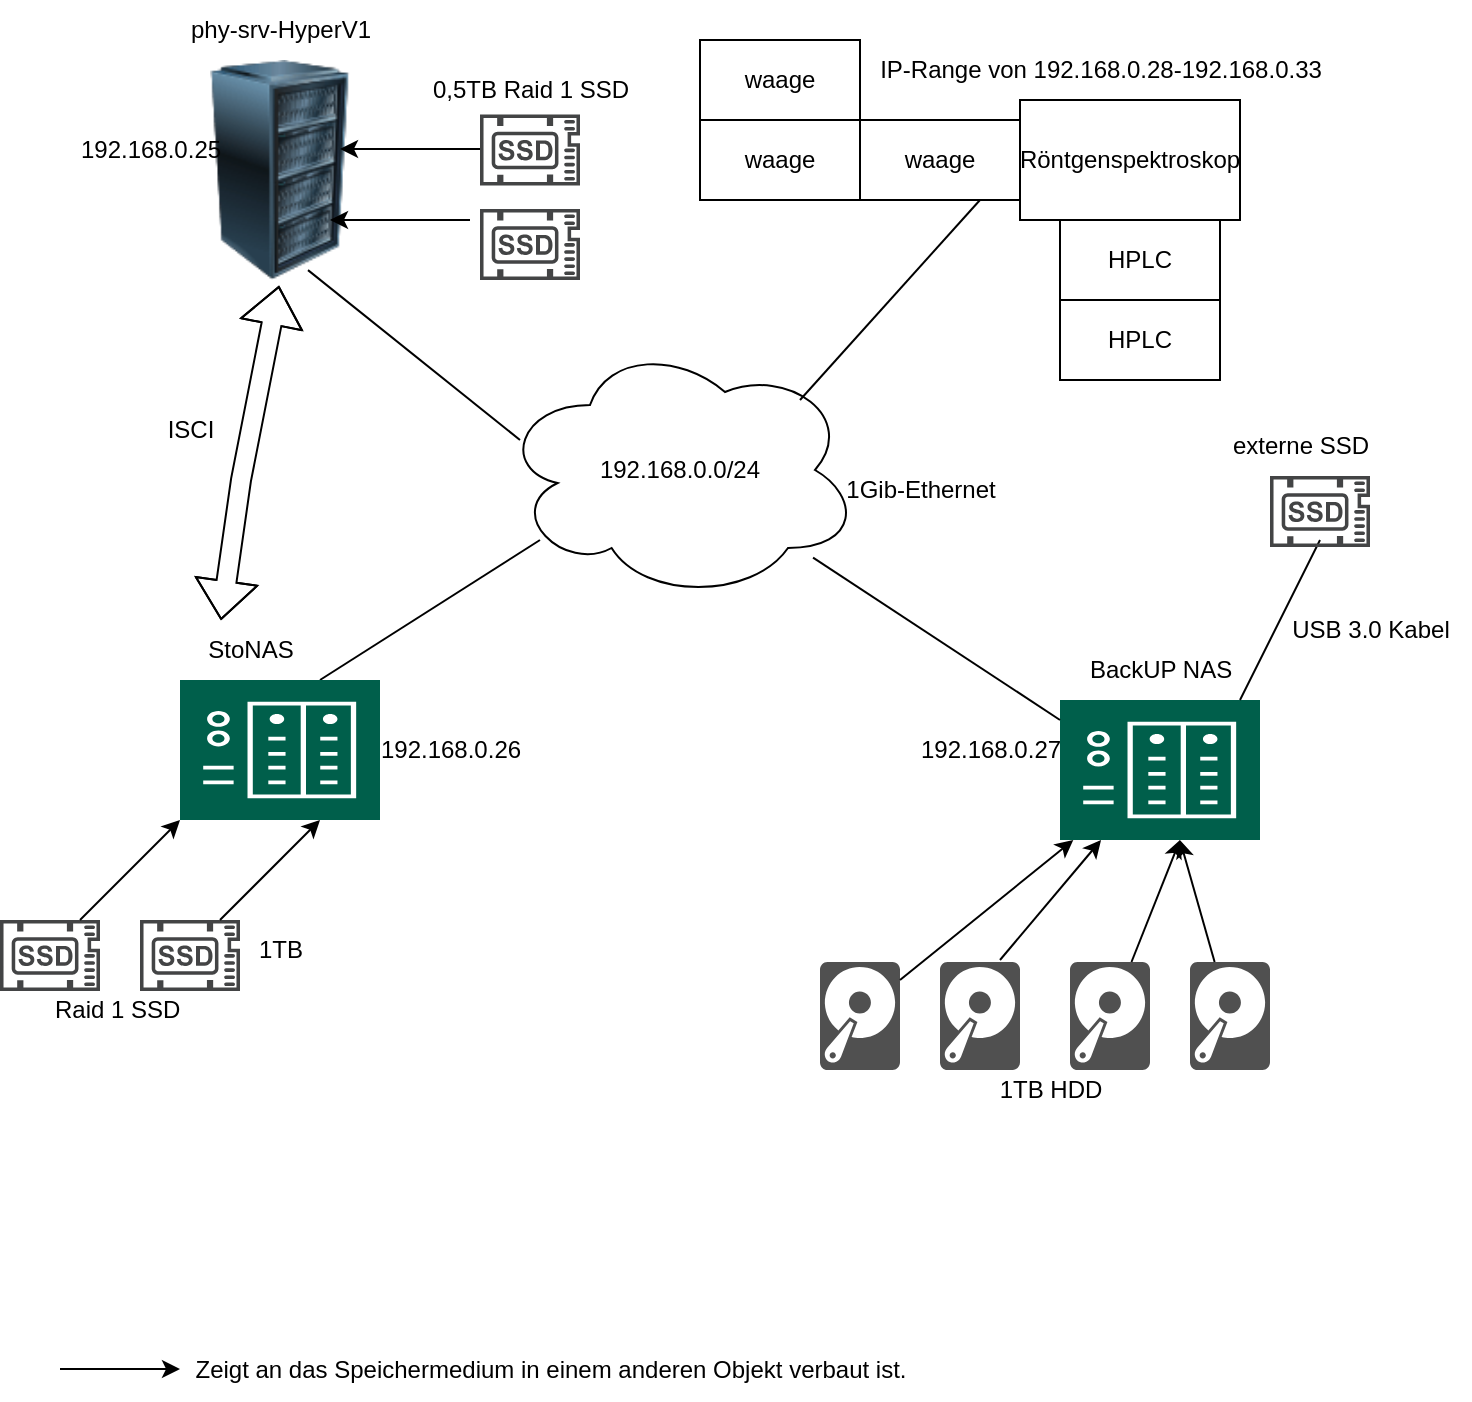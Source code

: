 <mxfile version="24.0.0" type="github">
  <diagram name="Page-1" id="FBtMGMUnysoZTFoQg5hw">
    <mxGraphModel dx="1434" dy="820" grid="1" gridSize="10" guides="1" tooltips="1" connect="1" arrows="1" fold="1" page="1" pageScale="1" pageWidth="827" pageHeight="1169" math="0" shadow="0">
      <root>
        <mxCell id="0" />
        <mxCell id="1" parent="0" />
        <mxCell id="ApG5QdqdcKeVNtwqTkVT-1" value="192.168.0.0/24" style="ellipse;shape=cloud;whiteSpace=wrap;html=1;" vertex="1" parent="1">
          <mxGeometry x="310" y="250" width="180" height="130" as="geometry" />
        </mxCell>
        <mxCell id="ApG5QdqdcKeVNtwqTkVT-2" value="" style="sketch=0;pointerEvents=1;shadow=0;dashed=0;html=1;strokeColor=none;fillColor=#005F4B;labelPosition=center;verticalLabelPosition=bottom;verticalAlign=top;align=center;outlineConnect=0;shape=mxgraph.veeam2.nas;" vertex="1" parent="1">
          <mxGeometry x="590" y="430" width="100" height="70" as="geometry" />
        </mxCell>
        <mxCell id="ApG5QdqdcKeVNtwqTkVT-3" value="" style="endArrow=none;html=1;rounded=0;" edge="1" parent="1" target="ApG5QdqdcKeVNtwqTkVT-1">
          <mxGeometry width="50" height="50" relative="1" as="geometry">
            <mxPoint x="590" y="440" as="sourcePoint" />
            <mxPoint x="640" y="390" as="targetPoint" />
          </mxGeometry>
        </mxCell>
        <mxCell id="ApG5QdqdcKeVNtwqTkVT-4" value="BackUP NAS" style="text;html=1;align=center;verticalAlign=middle;resizable=0;points=[];autosize=1;strokeColor=none;fillColor=none;" vertex="1" parent="1">
          <mxGeometry x="595" y="400" width="90" height="30" as="geometry" />
        </mxCell>
        <mxCell id="ApG5QdqdcKeVNtwqTkVT-5" value="" style="endArrow=none;html=1;rounded=0;" edge="1" parent="1">
          <mxGeometry width="50" height="50" relative="1" as="geometry">
            <mxPoint x="220" y="420" as="sourcePoint" />
            <mxPoint x="330" y="350" as="targetPoint" />
          </mxGeometry>
        </mxCell>
        <mxCell id="ApG5QdqdcKeVNtwqTkVT-7" value="" style="sketch=0;pointerEvents=1;shadow=0;dashed=0;html=1;strokeColor=none;fillColor=#005F4B;labelPosition=center;verticalLabelPosition=bottom;verticalAlign=top;align=center;outlineConnect=0;shape=mxgraph.veeam2.nas;" vertex="1" parent="1">
          <mxGeometry x="150" y="420" width="100" height="70" as="geometry" />
        </mxCell>
        <mxCell id="ApG5QdqdcKeVNtwqTkVT-8" value="StoNAS" style="text;html=1;align=center;verticalAlign=middle;resizable=0;points=[];autosize=1;strokeColor=none;fillColor=none;" vertex="1" parent="1">
          <mxGeometry x="150" y="390" width="70" height="30" as="geometry" />
        </mxCell>
        <mxCell id="ApG5QdqdcKeVNtwqTkVT-9" value="" style="image;html=1;image=img/lib/clip_art/computers/Server_Rack_128x128.png" vertex="1" parent="1">
          <mxGeometry x="130" y="110" width="140" height="110" as="geometry" />
        </mxCell>
        <mxCell id="ApG5QdqdcKeVNtwqTkVT-10" value="" style="endArrow=none;html=1;rounded=0;entryX=0.6;entryY=0.955;entryDx=0;entryDy=0;entryPerimeter=0;" edge="1" parent="1" target="ApG5QdqdcKeVNtwqTkVT-9">
          <mxGeometry width="50" height="50" relative="1" as="geometry">
            <mxPoint x="320" y="300" as="sourcePoint" />
            <mxPoint x="370" y="250" as="targetPoint" />
          </mxGeometry>
        </mxCell>
        <mxCell id="ApG5QdqdcKeVNtwqTkVT-11" value="" style="shape=flexArrow;endArrow=classic;startArrow=classic;html=1;rounded=0;entryX=0.35;entryY=1.027;entryDx=0;entryDy=0;entryPerimeter=0;" edge="1" parent="1">
          <mxGeometry width="100" height="100" relative="1" as="geometry">
            <mxPoint x="170.5" y="390" as="sourcePoint" />
            <mxPoint x="199.5" y="222.97" as="targetPoint" />
            <Array as="points">
              <mxPoint x="180.5" y="320" />
            </Array>
          </mxGeometry>
        </mxCell>
        <mxCell id="ApG5QdqdcKeVNtwqTkVT-12" value="ISCI" style="text;html=1;align=center;verticalAlign=middle;resizable=0;points=[];autosize=1;strokeColor=none;fillColor=none;" vertex="1" parent="1">
          <mxGeometry x="130" y="280" width="50" height="30" as="geometry" />
        </mxCell>
        <mxCell id="ApG5QdqdcKeVNtwqTkVT-13" value="phy-srv-HyperV1" style="text;html=1;align=center;verticalAlign=middle;resizable=0;points=[];autosize=1;strokeColor=none;fillColor=none;" vertex="1" parent="1">
          <mxGeometry x="145" y="80" width="110" height="30" as="geometry" />
        </mxCell>
        <mxCell id="ApG5QdqdcKeVNtwqTkVT-14" value="" style="endArrow=none;html=1;rounded=0;" edge="1" parent="1">
          <mxGeometry width="50" height="50" relative="1" as="geometry">
            <mxPoint x="460" y="280" as="sourcePoint" />
            <mxPoint x="550" y="180" as="targetPoint" />
          </mxGeometry>
        </mxCell>
        <mxCell id="ApG5QdqdcKeVNtwqTkVT-15" value="192.168.0.25" style="text;html=1;align=center;verticalAlign=middle;resizable=0;points=[];autosize=1;strokeColor=none;fillColor=none;" vertex="1" parent="1">
          <mxGeometry x="90" y="140" width="90" height="30" as="geometry" />
        </mxCell>
        <mxCell id="ApG5QdqdcKeVNtwqTkVT-16" value="192.168.0.26" style="text;html=1;align=center;verticalAlign=middle;resizable=0;points=[];autosize=1;strokeColor=none;fillColor=none;" vertex="1" parent="1">
          <mxGeometry x="240" y="440" width="90" height="30" as="geometry" />
        </mxCell>
        <mxCell id="ApG5QdqdcKeVNtwqTkVT-17" value="192.168.0.27" style="text;html=1;align=center;verticalAlign=middle;resizable=0;points=[];autosize=1;strokeColor=none;fillColor=none;" vertex="1" parent="1">
          <mxGeometry x="510" y="440" width="90" height="30" as="geometry" />
        </mxCell>
        <mxCell id="ApG5QdqdcKeVNtwqTkVT-18" value="waage" style="rounded=0;whiteSpace=wrap;html=1;" vertex="1" parent="1">
          <mxGeometry x="410" y="140" width="80" height="40" as="geometry" />
        </mxCell>
        <mxCell id="ApG5QdqdcKeVNtwqTkVT-19" value="waage" style="rounded=0;whiteSpace=wrap;html=1;" vertex="1" parent="1">
          <mxGeometry x="490" y="140" width="80" height="40" as="geometry" />
        </mxCell>
        <mxCell id="ApG5QdqdcKeVNtwqTkVT-20" value="waage" style="rounded=0;whiteSpace=wrap;html=1;" vertex="1" parent="1">
          <mxGeometry x="410" y="100" width="80" height="40" as="geometry" />
        </mxCell>
        <mxCell id="ApG5QdqdcKeVNtwqTkVT-21" value="Röntgenspektroskop" style="rounded=0;whiteSpace=wrap;html=1;" vertex="1" parent="1">
          <mxGeometry x="570" y="130" width="110" height="60" as="geometry" />
        </mxCell>
        <mxCell id="ApG5QdqdcKeVNtwqTkVT-22" value="HPLC" style="rounded=0;whiteSpace=wrap;html=1;" vertex="1" parent="1">
          <mxGeometry x="590" y="230" width="80" height="40" as="geometry" />
        </mxCell>
        <mxCell id="ApG5QdqdcKeVNtwqTkVT-23" value="HPLC" style="rounded=0;whiteSpace=wrap;html=1;" vertex="1" parent="1">
          <mxGeometry x="590" y="190" width="80" height="40" as="geometry" />
        </mxCell>
        <mxCell id="ApG5QdqdcKeVNtwqTkVT-25" value="IP-Range von 192.168.0.28-192.168.0.33" style="text;html=1;align=center;verticalAlign=middle;resizable=0;points=[];autosize=1;strokeColor=none;fillColor=none;" vertex="1" parent="1">
          <mxGeometry x="490" y="100" width="240" height="30" as="geometry" />
        </mxCell>
        <mxCell id="ApG5QdqdcKeVNtwqTkVT-28" value="" style="sketch=0;pointerEvents=1;shadow=0;dashed=0;html=1;strokeColor=none;fillColor=#434445;aspect=fixed;labelPosition=center;verticalLabelPosition=bottom;verticalAlign=top;align=center;outlineConnect=0;shape=mxgraph.vvd.ssd;" vertex="1" parent="1">
          <mxGeometry x="60" y="540" width="50" height="35.5" as="geometry" />
        </mxCell>
        <mxCell id="ApG5QdqdcKeVNtwqTkVT-29" value="" style="sketch=0;pointerEvents=1;shadow=0;dashed=0;html=1;strokeColor=none;fillColor=#434445;aspect=fixed;labelPosition=center;verticalLabelPosition=bottom;verticalAlign=top;align=center;outlineConnect=0;shape=mxgraph.vvd.ssd;" vertex="1" parent="1">
          <mxGeometry x="130" y="540" width="50" height="35.5" as="geometry" />
        </mxCell>
        <mxCell id="ApG5QdqdcKeVNtwqTkVT-30" value="Raid 1 SSD&amp;nbsp;" style="text;html=1;align=center;verticalAlign=middle;resizable=0;points=[];autosize=1;strokeColor=none;fillColor=none;" vertex="1" parent="1">
          <mxGeometry x="75" y="570" width="90" height="30" as="geometry" />
        </mxCell>
        <mxCell id="ApG5QdqdcKeVNtwqTkVT-31" value="" style="endArrow=classic;html=1;rounded=0;" edge="1" parent="1">
          <mxGeometry width="50" height="50" relative="1" as="geometry">
            <mxPoint x="100" y="540" as="sourcePoint" />
            <mxPoint x="150" y="490" as="targetPoint" />
          </mxGeometry>
        </mxCell>
        <mxCell id="ApG5QdqdcKeVNtwqTkVT-32" value="" style="endArrow=classic;html=1;rounded=0;" edge="1" parent="1">
          <mxGeometry width="50" height="50" relative="1" as="geometry">
            <mxPoint x="170" y="540" as="sourcePoint" />
            <mxPoint x="220" y="490" as="targetPoint" />
          </mxGeometry>
        </mxCell>
        <mxCell id="ApG5QdqdcKeVNtwqTkVT-33" value="" style="sketch=0;pointerEvents=1;shadow=0;dashed=0;html=1;strokeColor=none;fillColor=#505050;labelPosition=center;verticalLabelPosition=bottom;verticalAlign=top;outlineConnect=0;align=center;shape=mxgraph.office.devices.hard_disk;" vertex="1" parent="1">
          <mxGeometry x="470" y="561" width="40" height="54" as="geometry" />
        </mxCell>
        <mxCell id="ApG5QdqdcKeVNtwqTkVT-34" value="" style="sketch=0;pointerEvents=1;shadow=0;dashed=0;html=1;strokeColor=none;fillColor=#505050;labelPosition=center;verticalLabelPosition=bottom;verticalAlign=top;outlineConnect=0;align=center;shape=mxgraph.office.devices.hard_disk;" vertex="1" parent="1">
          <mxGeometry x="530" y="561" width="40" height="54" as="geometry" />
        </mxCell>
        <mxCell id="ApG5QdqdcKeVNtwqTkVT-35" value="" style="sketch=0;pointerEvents=1;shadow=0;dashed=0;html=1;strokeColor=none;fillColor=#505050;labelPosition=center;verticalLabelPosition=bottom;verticalAlign=top;outlineConnect=0;align=center;shape=mxgraph.office.devices.hard_disk;" vertex="1" parent="1">
          <mxGeometry x="595" y="561" width="40" height="54" as="geometry" />
        </mxCell>
        <mxCell id="ApG5QdqdcKeVNtwqTkVT-36" value="" style="sketch=0;pointerEvents=1;shadow=0;dashed=0;html=1;strokeColor=none;fillColor=#505050;labelPosition=center;verticalLabelPosition=bottom;verticalAlign=top;outlineConnect=0;align=center;shape=mxgraph.office.devices.hard_disk;" vertex="1" parent="1">
          <mxGeometry x="655" y="561" width="40" height="54" as="geometry" />
        </mxCell>
        <mxCell id="ApG5QdqdcKeVNtwqTkVT-37" value="" style="endArrow=none;html=1;rounded=0;" edge="1" parent="1">
          <mxGeometry width="50" height="50" relative="1" as="geometry">
            <mxPoint x="680" y="430" as="sourcePoint" />
            <mxPoint x="720" y="350" as="targetPoint" />
          </mxGeometry>
        </mxCell>
        <mxCell id="ApG5QdqdcKeVNtwqTkVT-38" value="" style="sketch=0;pointerEvents=1;shadow=0;dashed=0;html=1;strokeColor=none;fillColor=#434445;aspect=fixed;labelPosition=center;verticalLabelPosition=bottom;verticalAlign=top;align=center;outlineConnect=0;shape=mxgraph.vvd.ssd;" vertex="1" parent="1">
          <mxGeometry x="695" y="318" width="50" height="35.5" as="geometry" />
        </mxCell>
        <mxCell id="ApG5QdqdcKeVNtwqTkVT-39" value="" style="endArrow=classic;html=1;rounded=0;" edge="1" parent="1" source="ApG5QdqdcKeVNtwqTkVT-35">
          <mxGeometry width="50" height="50" relative="1" as="geometry">
            <mxPoint x="600" y="550" as="sourcePoint" />
            <mxPoint x="650" y="500" as="targetPoint" />
          </mxGeometry>
        </mxCell>
        <mxCell id="ApG5QdqdcKeVNtwqTkVT-40" value="" style="endArrow=classic;html=1;rounded=0;" edge="1" parent="1" target="ApG5QdqdcKeVNtwqTkVT-2">
          <mxGeometry width="50" height="50" relative="1" as="geometry">
            <mxPoint x="510" y="570" as="sourcePoint" />
            <mxPoint x="560" y="520" as="targetPoint" />
          </mxGeometry>
        </mxCell>
        <mxCell id="ApG5QdqdcKeVNtwqTkVT-41" value="" style="endArrow=classic;html=1;rounded=0;" edge="1" parent="1" target="ApG5QdqdcKeVNtwqTkVT-2">
          <mxGeometry width="50" height="50" relative="1" as="geometry">
            <mxPoint x="560" y="560" as="sourcePoint" />
            <mxPoint x="611" y="500" as="targetPoint" />
          </mxGeometry>
        </mxCell>
        <mxCell id="ApG5QdqdcKeVNtwqTkVT-42" value="" style="endArrow=classic;html=1;rounded=0;" edge="1" parent="1" source="ApG5QdqdcKeVNtwqTkVT-36" target="ApG5QdqdcKeVNtwqTkVT-2">
          <mxGeometry width="50" height="50" relative="1" as="geometry">
            <mxPoint x="690" y="560" as="sourcePoint" />
            <mxPoint x="740" y="510" as="targetPoint" />
          </mxGeometry>
        </mxCell>
        <mxCell id="ApG5QdqdcKeVNtwqTkVT-43" value="1TB HDD" style="text;html=1;align=center;verticalAlign=middle;resizable=0;points=[];autosize=1;strokeColor=none;fillColor=none;" vertex="1" parent="1">
          <mxGeometry x="550" y="610" width="70" height="30" as="geometry" />
        </mxCell>
        <mxCell id="ApG5QdqdcKeVNtwqTkVT-44" value="1TB" style="text;html=1;align=center;verticalAlign=middle;resizable=0;points=[];autosize=1;strokeColor=none;fillColor=none;" vertex="1" parent="1">
          <mxGeometry x="175" y="540" width="50" height="30" as="geometry" />
        </mxCell>
        <mxCell id="ApG5QdqdcKeVNtwqTkVT-45" value="" style="endArrow=classic;html=1;rounded=0;" edge="1" parent="1">
          <mxGeometry width="50" height="50" relative="1" as="geometry">
            <mxPoint x="90" y="764.5" as="sourcePoint" />
            <mxPoint x="150" y="764.5" as="targetPoint" />
            <Array as="points">
              <mxPoint x="120" y="764.5" />
            </Array>
          </mxGeometry>
        </mxCell>
        <mxCell id="ApG5QdqdcKeVNtwqTkVT-46" value="Zeigt an das Speichermedium in einem anderen Objekt verbaut ist." style="text;html=1;align=center;verticalAlign=middle;resizable=0;points=[];autosize=1;strokeColor=none;fillColor=none;" vertex="1" parent="1">
          <mxGeometry x="145" y="750" width="380" height="30" as="geometry" />
        </mxCell>
        <mxCell id="ApG5QdqdcKeVNtwqTkVT-47" value="1Gib-Ethernet" style="text;html=1;align=center;verticalAlign=middle;resizable=0;points=[];autosize=1;strokeColor=none;fillColor=none;" vertex="1" parent="1">
          <mxGeometry x="470" y="310" width="100" height="30" as="geometry" />
        </mxCell>
        <mxCell id="ApG5QdqdcKeVNtwqTkVT-49" value="externe SSD" style="text;html=1;align=center;verticalAlign=middle;resizable=0;points=[];autosize=1;strokeColor=none;fillColor=none;" vertex="1" parent="1">
          <mxGeometry x="665" y="288" width="90" height="30" as="geometry" />
        </mxCell>
        <mxCell id="ApG5QdqdcKeVNtwqTkVT-50" value="USB 3.0 Kabel" style="text;html=1;align=center;verticalAlign=middle;resizable=0;points=[];autosize=1;strokeColor=none;fillColor=none;" vertex="1" parent="1">
          <mxGeometry x="695" y="380" width="100" height="30" as="geometry" />
        </mxCell>
        <mxCell id="ApG5QdqdcKeVNtwqTkVT-52" value="" style="sketch=0;pointerEvents=1;shadow=0;dashed=0;html=1;strokeColor=none;fillColor=#434445;aspect=fixed;labelPosition=center;verticalLabelPosition=bottom;verticalAlign=top;align=center;outlineConnect=0;shape=mxgraph.vvd.ssd;" vertex="1" parent="1">
          <mxGeometry x="300" y="184.5" width="50" height="35.5" as="geometry" />
        </mxCell>
        <mxCell id="ApG5QdqdcKeVNtwqTkVT-53" value="" style="sketch=0;pointerEvents=1;shadow=0;dashed=0;html=1;strokeColor=none;fillColor=#434445;aspect=fixed;labelPosition=center;verticalLabelPosition=bottom;verticalAlign=top;align=center;outlineConnect=0;shape=mxgraph.vvd.ssd;" vertex="1" parent="1">
          <mxGeometry x="300" y="137.25" width="50" height="35.5" as="geometry" />
        </mxCell>
        <mxCell id="ApG5QdqdcKeVNtwqTkVT-58" value="" style="endArrow=classic;html=1;rounded=0;" edge="1" parent="1">
          <mxGeometry width="50" height="50" relative="1" as="geometry">
            <mxPoint x="300" y="154.5" as="sourcePoint" />
            <mxPoint x="230" y="154.5" as="targetPoint" />
          </mxGeometry>
        </mxCell>
        <mxCell id="ApG5QdqdcKeVNtwqTkVT-59" value="" style="endArrow=classic;html=1;rounded=0;" edge="1" parent="1">
          <mxGeometry width="50" height="50" relative="1" as="geometry">
            <mxPoint x="295" y="190" as="sourcePoint" />
            <mxPoint x="225" y="190" as="targetPoint" />
          </mxGeometry>
        </mxCell>
        <mxCell id="ApG5QdqdcKeVNtwqTkVT-60" value="0,5TB Raid 1 SSD" style="text;html=1;align=center;verticalAlign=middle;resizable=0;points=[];autosize=1;strokeColor=none;fillColor=none;" vertex="1" parent="1">
          <mxGeometry x="265" y="110" width="120" height="30" as="geometry" />
        </mxCell>
      </root>
    </mxGraphModel>
  </diagram>
</mxfile>
